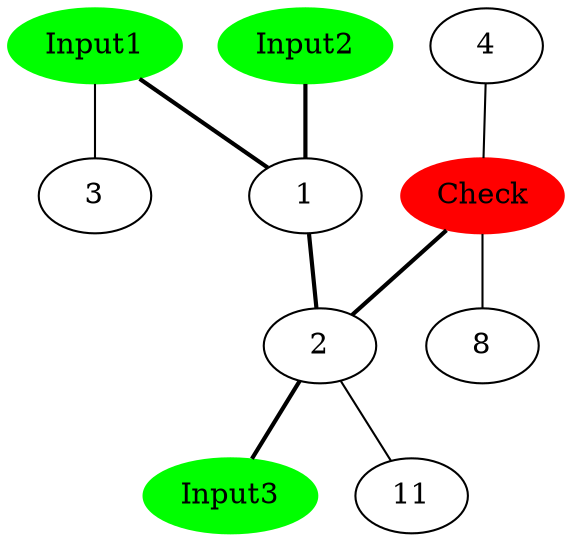 strict graph  {
	Input1 [color=green,
		style=filled];
	Input2 [color=green,
		style=filled];
	Input3 [color=green,
		style=filled];
	Check [color=red,
		style=filled];
	Input1 -- 1	 [len=2, style=bold];
	Input1 -- 3	 [len=2];
	1 -- 2	 [len=2, style=bold];
	2 -- 11 [len=2];
	2 -- Input3 [len=2, style=bold];
	Check -- 2	 [len=2, style=bold];
	Check -- 8 [len=2];
	4 -- Check	 [len=2];
	Input2 -- 1	 [len=2, style=bold];
}
